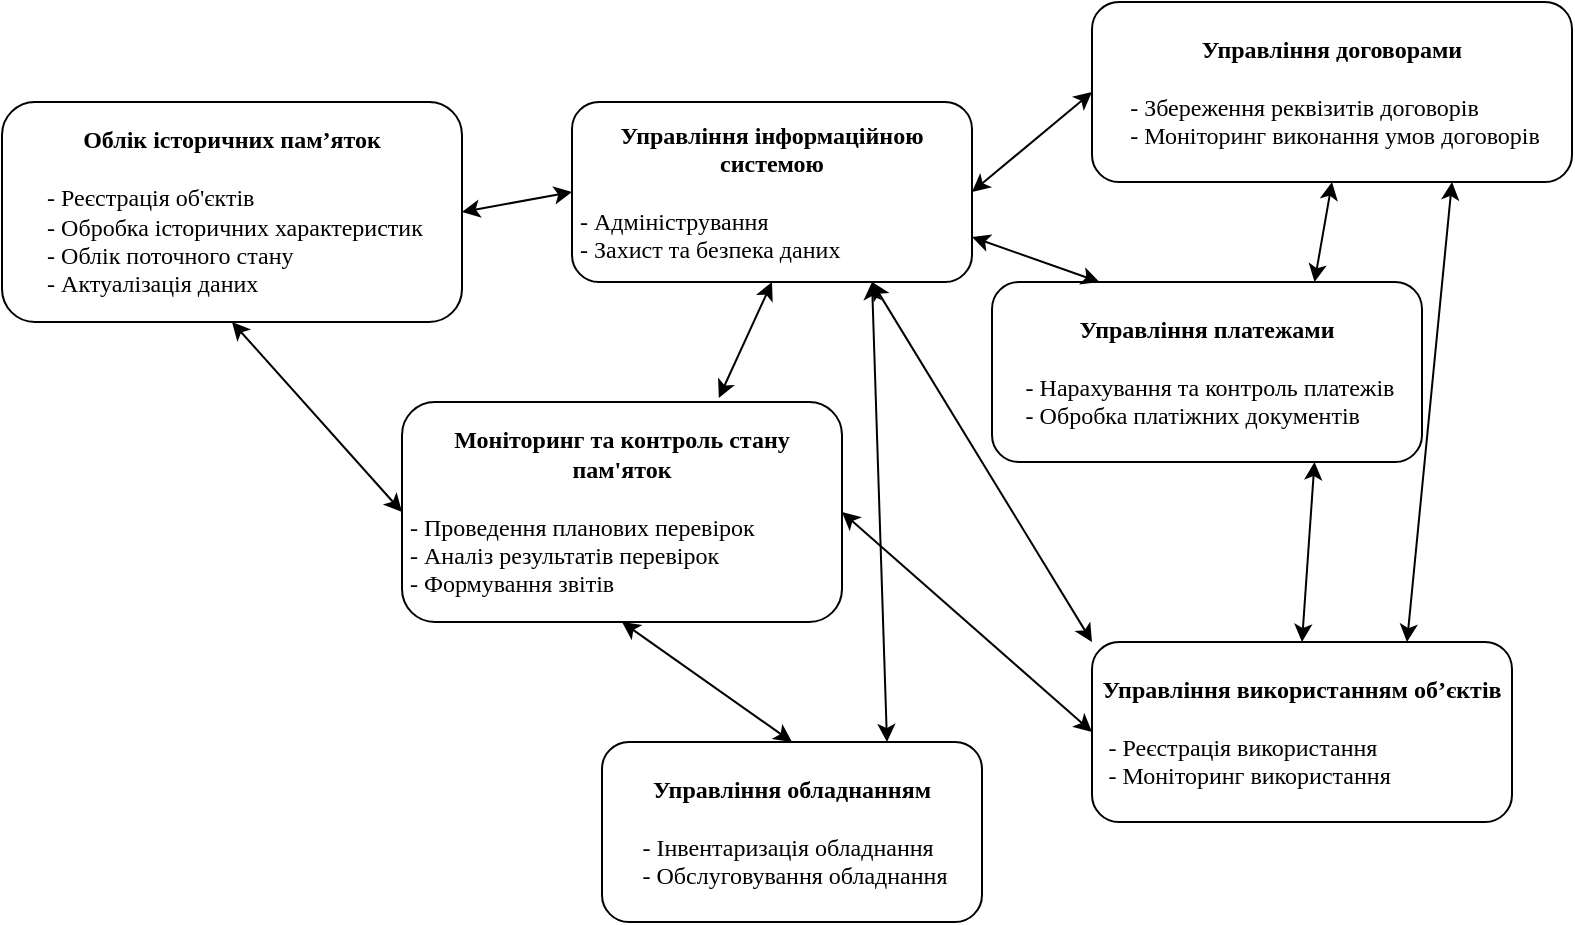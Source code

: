 <mxfile version="24.7.17">
  <diagram name="Page-1" id="mHFGBx7bR07jTXtJzTHE">
    <mxGraphModel dx="1050" dy="629" grid="1" gridSize="10" guides="1" tooltips="1" connect="1" arrows="1" fold="1" page="1" pageScale="1" pageWidth="850" pageHeight="1100" math="0" shadow="0">
      <root>
        <mxCell id="0" />
        <mxCell id="1" parent="0" />
        <mxCell id="C8YSBeHp6T3foQWQ-2HM-7" value="&lt;div style=&quot;&quot;&gt;&lt;span style=&quot;font-family: Tahoma; background-color: initial;&quot;&gt;&lt;b&gt;Управління інформаційною системою&lt;/b&gt;&lt;br&gt;&lt;br&gt;&lt;div style=&quot;text-align: justify;&quot;&gt;&lt;span style=&quot;background-color: initial;&quot;&gt;&amp;nbsp;- Адміністрування&lt;br&gt;&amp;nbsp;- Захист та безпека даних&lt;/span&gt;&lt;/div&gt;&lt;/span&gt;&lt;/div&gt;" style="rounded=1;whiteSpace=wrap;html=1;align=center;" vertex="1" parent="1">
          <mxGeometry x="315" y="220" width="200" height="90" as="geometry" />
        </mxCell>
        <mxCell id="C8YSBeHp6T3foQWQ-2HM-8" value="&lt;div style=&quot;&quot;&gt;&lt;span style=&quot;background-color: initial;&quot;&gt;&lt;font face=&quot;Tahoma&quot;&gt;&lt;b&gt;Управління договорами&lt;/b&gt;&lt;/font&gt;&lt;/span&gt;&lt;/div&gt;&lt;div style=&quot;&quot;&gt;&lt;span style=&quot;background-color: initial;&quot;&gt;&lt;font face=&quot;Tahoma&quot;&gt;&lt;b&gt;&lt;br&gt;&lt;/b&gt;&lt;/font&gt;&lt;div style=&quot;text-align: justify;&quot;&gt;&lt;span style=&quot;font-family: Tahoma; background-color: initial;&quot;&gt;&amp;nbsp;-&amp;nbsp;&lt;/span&gt;&lt;span style=&quot;background-color: initial; text-align: center;&quot;&gt;&lt;font face=&quot;Tahoma&quot;&gt;Збереження реквізитів договорів&lt;/font&gt;&lt;/span&gt;&lt;/div&gt;&lt;div style=&quot;text-align: justify;&quot;&gt;&lt;span style=&quot;background-color: initial; text-align: center;&quot;&gt;&lt;font face=&quot;Tahoma&quot;&gt;&amp;nbsp;- Моніторинг виконання умов договорів&lt;/font&gt;&lt;/span&gt;&lt;/div&gt;&lt;/span&gt;&lt;/div&gt;" style="rounded=1;whiteSpace=wrap;html=1;align=center;" vertex="1" parent="1">
          <mxGeometry x="575" y="170" width="240" height="90" as="geometry" />
        </mxCell>
        <mxCell id="C8YSBeHp6T3foQWQ-2HM-9" value="&lt;div style=&quot;&quot;&gt;&lt;span style=&quot;background-color: initial;&quot;&gt;&lt;font face=&quot;Tahoma&quot;&gt;&lt;b&gt;Управління використанням об’єктів&lt;/b&gt;&lt;/font&gt;&lt;br&gt;&lt;br&gt;&lt;div style=&quot;text-align: justify;&quot;&gt;&lt;span style=&quot;font-family: Tahoma; background-color: initial;&quot;&gt;&amp;nbsp;-&amp;nbsp;&lt;/span&gt;&lt;span style=&quot;background-color: initial; text-align: center;&quot;&gt;&lt;font face=&quot;Tahoma&quot;&gt;Реєстрація використання&lt;/font&gt;&lt;/span&gt;&lt;/div&gt;&lt;div style=&quot;text-align: justify;&quot;&gt;&lt;span style=&quot;background-color: initial; text-align: center;&quot;&gt;&lt;font face=&quot;Tahoma&quot;&gt;&amp;nbsp;- Моніторинг використання&lt;/font&gt;&lt;/span&gt;&lt;/div&gt;&lt;/span&gt;&lt;/div&gt;" style="rounded=1;whiteSpace=wrap;html=1;align=center;" vertex="1" parent="1">
          <mxGeometry x="575" y="490" width="210" height="90" as="geometry" />
        </mxCell>
        <mxCell id="C8YSBeHp6T3foQWQ-2HM-11" value="&lt;div style=&quot;&quot;&gt;&lt;span style=&quot;background-color: initial;&quot;&gt;&lt;font face=&quot;Tahoma&quot;&gt;&lt;b&gt;Управління обладнанням&lt;/b&gt;&lt;/font&gt;&lt;br&gt;&lt;br&gt;&lt;div style=&quot;text-align: justify;&quot;&gt;&lt;span style=&quot;background-color: initial;&quot;&gt;&lt;font face=&quot;Tahoma&quot;&gt;&amp;nbsp;- Інвентаризація обладнання&lt;/font&gt;&lt;br&gt;&lt;font face=&quot;Tahoma&quot;&gt;&amp;nbsp;-&amp;nbsp;&lt;/font&gt;&lt;/span&gt;&lt;span style=&quot;background-color: initial; text-align: center;&quot;&gt;&lt;font face=&quot;Tahoma&quot;&gt;Обслуговування обладнання&lt;/font&gt;&lt;/span&gt;&lt;/div&gt;&lt;/span&gt;&lt;/div&gt;" style="rounded=1;whiteSpace=wrap;html=1;align=center;" vertex="1" parent="1">
          <mxGeometry x="330" y="540" width="190" height="90" as="geometry" />
        </mxCell>
        <mxCell id="C8YSBeHp6T3foQWQ-2HM-12" value="&lt;div style=&quot;&quot;&gt;&lt;span style=&quot;background-color: initial;&quot;&gt;&lt;font face=&quot;Tahoma&quot;&gt;&lt;b&gt;Облік історичних пам’яток&lt;/b&gt;&lt;/font&gt;&lt;br&gt;&lt;br&gt;&lt;div style=&quot;text-align: justify;&quot;&gt;&lt;span style=&quot;background-color: initial;&quot;&gt;&lt;font face=&quot;Tahoma&quot;&gt;&amp;nbsp;- Реєстрація об&#39;єктів&lt;/font&gt;&lt;br&gt;&lt;font face=&quot;Tahoma&quot;&gt;&amp;nbsp;&lt;/font&gt;&lt;/span&gt;&lt;span style=&quot;background-color: initial; font-family: Tahoma;&quot;&gt;-&amp;nbsp;&lt;/span&gt;&lt;span style=&quot;background-color: initial;&quot;&gt;&lt;font face=&quot;Tahoma&quot;&gt;Обробка історичних характеристик&lt;/font&gt;&lt;br&gt;&lt;/span&gt;&lt;span style=&quot;font-family: Tahoma;&quot;&gt;&amp;nbsp;-&amp;nbsp;&lt;/span&gt;&lt;font face=&quot;Tahoma&quot;&gt;Облік поточного стану&lt;/font&gt;&lt;br&gt;&lt;span style=&quot;font-family: Tahoma;&quot;&gt;&amp;nbsp;-&amp;nbsp;&lt;/span&gt;&lt;span style=&quot;background-color: initial; text-align: center;&quot;&gt;&lt;font face=&quot;Tahoma&quot;&gt;Актуалізація даних&lt;/font&gt;&lt;/span&gt;&lt;span style=&quot;background-color: initial; font-family: Tahoma;&quot;&gt;&lt;br&gt;&lt;/span&gt;&lt;/div&gt;&lt;/span&gt;&lt;/div&gt;" style="rounded=1;whiteSpace=wrap;html=1;align=center;" vertex="1" parent="1">
          <mxGeometry x="30" y="220" width="230" height="110" as="geometry" />
        </mxCell>
        <mxCell id="C8YSBeHp6T3foQWQ-2HM-13" value="&lt;div style=&quot;&quot;&gt;&lt;span style=&quot;background-color: initial;&quot;&gt;&lt;font face=&quot;Tahoma&quot;&gt;&lt;b&gt;Управління платежами&lt;/b&gt;&lt;/font&gt;&lt;br&gt;&lt;br&gt;&lt;div style=&quot;text-align: justify;&quot;&gt;&lt;span style=&quot;font-family: Tahoma; background-color: initial;&quot;&gt;&amp;nbsp;-&amp;nbsp;&lt;/span&gt;&lt;span style=&quot;background-color: initial; text-align: center;&quot;&gt;&lt;font face=&quot;Tahoma&quot;&gt;Нарахування та контроль платежів&lt;/font&gt;&lt;/span&gt;&lt;/div&gt;&lt;div style=&quot;text-align: justify;&quot;&gt;&lt;span style=&quot;background-color: initial; text-align: center;&quot;&gt;&lt;font face=&quot;Tahoma&quot;&gt;&amp;nbsp;- Обробка платіжних документів&lt;/font&gt;&lt;/span&gt;&lt;/div&gt;&lt;/span&gt;&lt;/div&gt;" style="rounded=1;whiteSpace=wrap;html=1;align=center;" vertex="1" parent="1">
          <mxGeometry x="525" y="310" width="215" height="90" as="geometry" />
        </mxCell>
        <mxCell id="C8YSBeHp6T3foQWQ-2HM-16" value="" style="endArrow=classic;startArrow=classic;html=1;rounded=0;entryX=0.5;entryY=1;entryDx=0;entryDy=0;exitX=0.72;exitY=-0.018;exitDx=0;exitDy=0;exitPerimeter=0;" edge="1" parent="1" source="C8YSBeHp6T3foQWQ-2HM-10" target="C8YSBeHp6T3foQWQ-2HM-7">
          <mxGeometry width="50" height="50" relative="1" as="geometry">
            <mxPoint x="400" y="450" as="sourcePoint" />
            <mxPoint x="450" y="400" as="targetPoint" />
          </mxGeometry>
        </mxCell>
        <mxCell id="C8YSBeHp6T3foQWQ-2HM-19" value="" style="endArrow=classic;startArrow=classic;html=1;rounded=0;entryX=0;entryY=0.5;entryDx=0;entryDy=0;exitX=1;exitY=0.5;exitDx=0;exitDy=0;" edge="1" parent="1" source="C8YSBeHp6T3foQWQ-2HM-7" target="C8YSBeHp6T3foQWQ-2HM-8">
          <mxGeometry width="50" height="50" relative="1" as="geometry">
            <mxPoint x="400" y="450" as="sourcePoint" />
            <mxPoint x="450" y="400" as="targetPoint" />
          </mxGeometry>
        </mxCell>
        <mxCell id="C8YSBeHp6T3foQWQ-2HM-20" value="" style="endArrow=classic;startArrow=classic;html=1;rounded=0;entryX=0;entryY=0.5;entryDx=0;entryDy=0;exitX=1;exitY=0.5;exitDx=0;exitDy=0;" edge="1" parent="1" source="C8YSBeHp6T3foQWQ-2HM-12" target="C8YSBeHp6T3foQWQ-2HM-7">
          <mxGeometry width="50" height="50" relative="1" as="geometry">
            <mxPoint x="400" y="350" as="sourcePoint" />
            <mxPoint x="450" y="300" as="targetPoint" />
          </mxGeometry>
        </mxCell>
        <mxCell id="C8YSBeHp6T3foQWQ-2HM-22" value="" style="endArrow=classic;startArrow=classic;html=1;rounded=0;entryX=0;entryY=0;entryDx=0;entryDy=0;exitX=0.75;exitY=1;exitDx=0;exitDy=0;" edge="1" parent="1" source="C8YSBeHp6T3foQWQ-2HM-7" target="C8YSBeHp6T3foQWQ-2HM-9">
          <mxGeometry width="50" height="50" relative="1" as="geometry">
            <mxPoint x="400" y="350" as="sourcePoint" />
            <mxPoint x="450" y="300" as="targetPoint" />
          </mxGeometry>
        </mxCell>
        <mxCell id="C8YSBeHp6T3foQWQ-2HM-24" value="" style="endArrow=classic;startArrow=classic;html=1;rounded=0;entryX=0;entryY=0.5;entryDx=0;entryDy=0;exitX=1;exitY=0.5;exitDx=0;exitDy=0;" edge="1" parent="1" source="C8YSBeHp6T3foQWQ-2HM-10" target="C8YSBeHp6T3foQWQ-2HM-9">
          <mxGeometry width="50" height="50" relative="1" as="geometry">
            <mxPoint x="400" y="350" as="sourcePoint" />
            <mxPoint x="450" y="300" as="targetPoint" />
          </mxGeometry>
        </mxCell>
        <mxCell id="C8YSBeHp6T3foQWQ-2HM-28" value="" style="endArrow=classic;startArrow=classic;html=1;rounded=0;entryX=0.5;entryY=0;entryDx=0;entryDy=0;exitX=0.75;exitY=1;exitDx=0;exitDy=0;" edge="1" parent="1" source="C8YSBeHp6T3foQWQ-2HM-13" target="C8YSBeHp6T3foQWQ-2HM-9">
          <mxGeometry width="50" height="50" relative="1" as="geometry">
            <mxPoint x="400" y="350" as="sourcePoint" />
            <mxPoint x="450" y="300" as="targetPoint" />
          </mxGeometry>
        </mxCell>
        <mxCell id="C8YSBeHp6T3foQWQ-2HM-29" value="" style="endArrow=classic;startArrow=classic;html=1;rounded=0;entryX=0.75;entryY=0;entryDx=0;entryDy=0;exitX=0.5;exitY=1;exitDx=0;exitDy=0;" edge="1" parent="1" source="C8YSBeHp6T3foQWQ-2HM-8" target="C8YSBeHp6T3foQWQ-2HM-13">
          <mxGeometry width="50" height="50" relative="1" as="geometry">
            <mxPoint x="400" y="350" as="sourcePoint" />
            <mxPoint x="450" y="300" as="targetPoint" />
          </mxGeometry>
        </mxCell>
        <mxCell id="C8YSBeHp6T3foQWQ-2HM-31" value="" style="endArrow=classic;startArrow=classic;html=1;rounded=0;entryX=0.25;entryY=0;entryDx=0;entryDy=0;exitX=1;exitY=0.75;exitDx=0;exitDy=0;" edge="1" parent="1" source="C8YSBeHp6T3foQWQ-2HM-7" target="C8YSBeHp6T3foQWQ-2HM-13">
          <mxGeometry width="50" height="50" relative="1" as="geometry">
            <mxPoint x="400" y="350" as="sourcePoint" />
            <mxPoint x="450" y="300" as="targetPoint" />
          </mxGeometry>
        </mxCell>
        <mxCell id="C8YSBeHp6T3foQWQ-2HM-32" value="" style="endArrow=classic;startArrow=classic;html=1;rounded=0;entryX=0.75;entryY=1;entryDx=0;entryDy=0;exitX=0.75;exitY=0;exitDx=0;exitDy=0;" edge="1" parent="1" source="C8YSBeHp6T3foQWQ-2HM-9" target="C8YSBeHp6T3foQWQ-2HM-8">
          <mxGeometry width="50" height="50" relative="1" as="geometry">
            <mxPoint x="400" y="350" as="sourcePoint" />
            <mxPoint x="450" y="300" as="targetPoint" />
          </mxGeometry>
        </mxCell>
        <mxCell id="C8YSBeHp6T3foQWQ-2HM-33" value="" style="endArrow=classic;startArrow=classic;html=1;rounded=0;entryX=0.5;entryY=1;entryDx=0;entryDy=0;exitX=0.5;exitY=0;exitDx=0;exitDy=0;" edge="1" parent="1" source="C8YSBeHp6T3foQWQ-2HM-11" target="C8YSBeHp6T3foQWQ-2HM-10">
          <mxGeometry width="50" height="50" relative="1" as="geometry">
            <mxPoint x="400" y="520" as="sourcePoint" />
            <mxPoint x="415" y="290" as="targetPoint" />
          </mxGeometry>
        </mxCell>
        <mxCell id="C8YSBeHp6T3foQWQ-2HM-34" value="" style="endArrow=classic;startArrow=classic;html=1;rounded=0;entryX=0;entryY=0.5;entryDx=0;entryDy=0;exitX=0.5;exitY=1;exitDx=0;exitDy=0;" edge="1" parent="1" source="C8YSBeHp6T3foQWQ-2HM-12" target="C8YSBeHp6T3foQWQ-2HM-10">
          <mxGeometry width="50" height="50" relative="1" as="geometry">
            <mxPoint x="260" y="275" as="sourcePoint" />
            <mxPoint x="600" y="515" as="targetPoint" />
          </mxGeometry>
        </mxCell>
        <mxCell id="C8YSBeHp6T3foQWQ-2HM-10" value="&lt;div style=&quot;&quot;&gt;&lt;span style=&quot;background-color: initial;&quot;&gt;&lt;font face=&quot;Tahoma&quot;&gt;&lt;b&gt;Моніторинг та контроль стану пам&#39;яток&lt;/b&gt;&lt;/font&gt;&lt;br&gt;&lt;br&gt;&lt;div style=&quot;text-align: justify;&quot;&gt;&lt;span style=&quot;font-family: Tahoma; background-color: initial;&quot;&gt;&amp;nbsp;-&amp;nbsp;&lt;/span&gt;&lt;span style=&quot;background-color: initial; text-align: center;&quot;&gt;&lt;font face=&quot;Tahoma&quot;&gt;Проведення планових перевірок&lt;/font&gt;&lt;/span&gt;&lt;/div&gt;&lt;div style=&quot;text-align: justify;&quot;&gt;&lt;span style=&quot;background-color: initial; font-family: Tahoma; text-align: center;&quot;&gt;&amp;nbsp;- Аналіз результатів перевірок&lt;/span&gt;&lt;/div&gt;&lt;div style=&quot;text-align: justify;&quot;&gt;&lt;span style=&quot;background-color: initial; font-family: Tahoma; text-align: center;&quot;&gt;&amp;nbsp;- Формування звітів&lt;/span&gt;&lt;/div&gt;&lt;/span&gt;&lt;/div&gt;" style="rounded=1;whiteSpace=wrap;html=1;align=center;" vertex="1" parent="1">
          <mxGeometry x="230" y="370" width="220" height="110" as="geometry" />
        </mxCell>
        <mxCell id="C8YSBeHp6T3foQWQ-2HM-36" value="" style="endArrow=classic;startArrow=classic;html=1;rounded=0;entryX=0.75;entryY=1;entryDx=0;entryDy=0;exitX=0.75;exitY=0;exitDx=0;exitDy=0;" edge="1" parent="1" source="C8YSBeHp6T3foQWQ-2HM-11" target="C8YSBeHp6T3foQWQ-2HM-7">
          <mxGeometry width="50" height="50" relative="1" as="geometry">
            <mxPoint x="400" y="350" as="sourcePoint" />
            <mxPoint x="450" y="300" as="targetPoint" />
          </mxGeometry>
        </mxCell>
      </root>
    </mxGraphModel>
  </diagram>
</mxfile>

